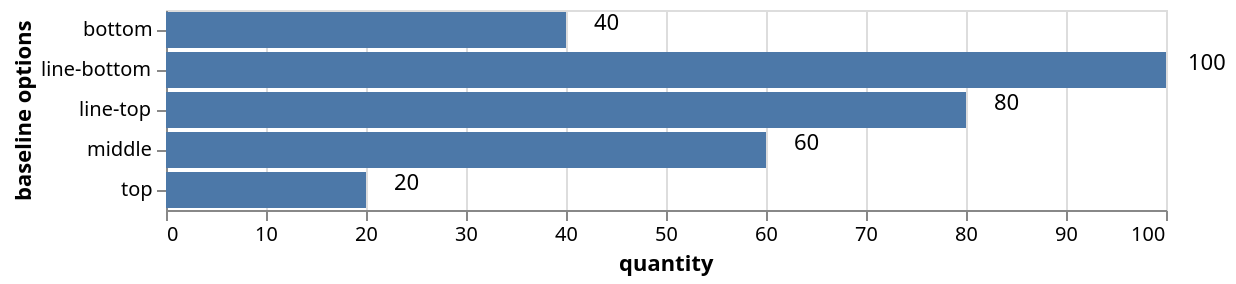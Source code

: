 {
  "$schema": "https://vega.github.io/schema/vega-lite/v5.json",
  "width" : 500,
  "height" : 100,
  "data": {
    "values": [
      {"baseline options": "top", "quantity": 20},
      {"baseline options": "bottom", "quantity": 40},
      {"baseline options": "middle", "quantity": 60},
      {"baseline options": "line-top", "quantity": 80},
      {"baseline options": "line-bottom", "quantity": 100}
    ]
  },
  "encoding": {
    "y": {
      "field": "baseline options",
      "type": "nominal"
    },
    "x": {
      "field": "quantity",
      "type": "quantitative"
  }},
  "layer": [
    {"mark": "bar"},
    {
      "mark": {
        "type": "text",
        "dx" : 20,
        "baseline" : {"expr":"datum.a"}
      },
      "encoding": {"text": {"field": "quantity", "type": "quantitative"}}
    }
  ]
}
